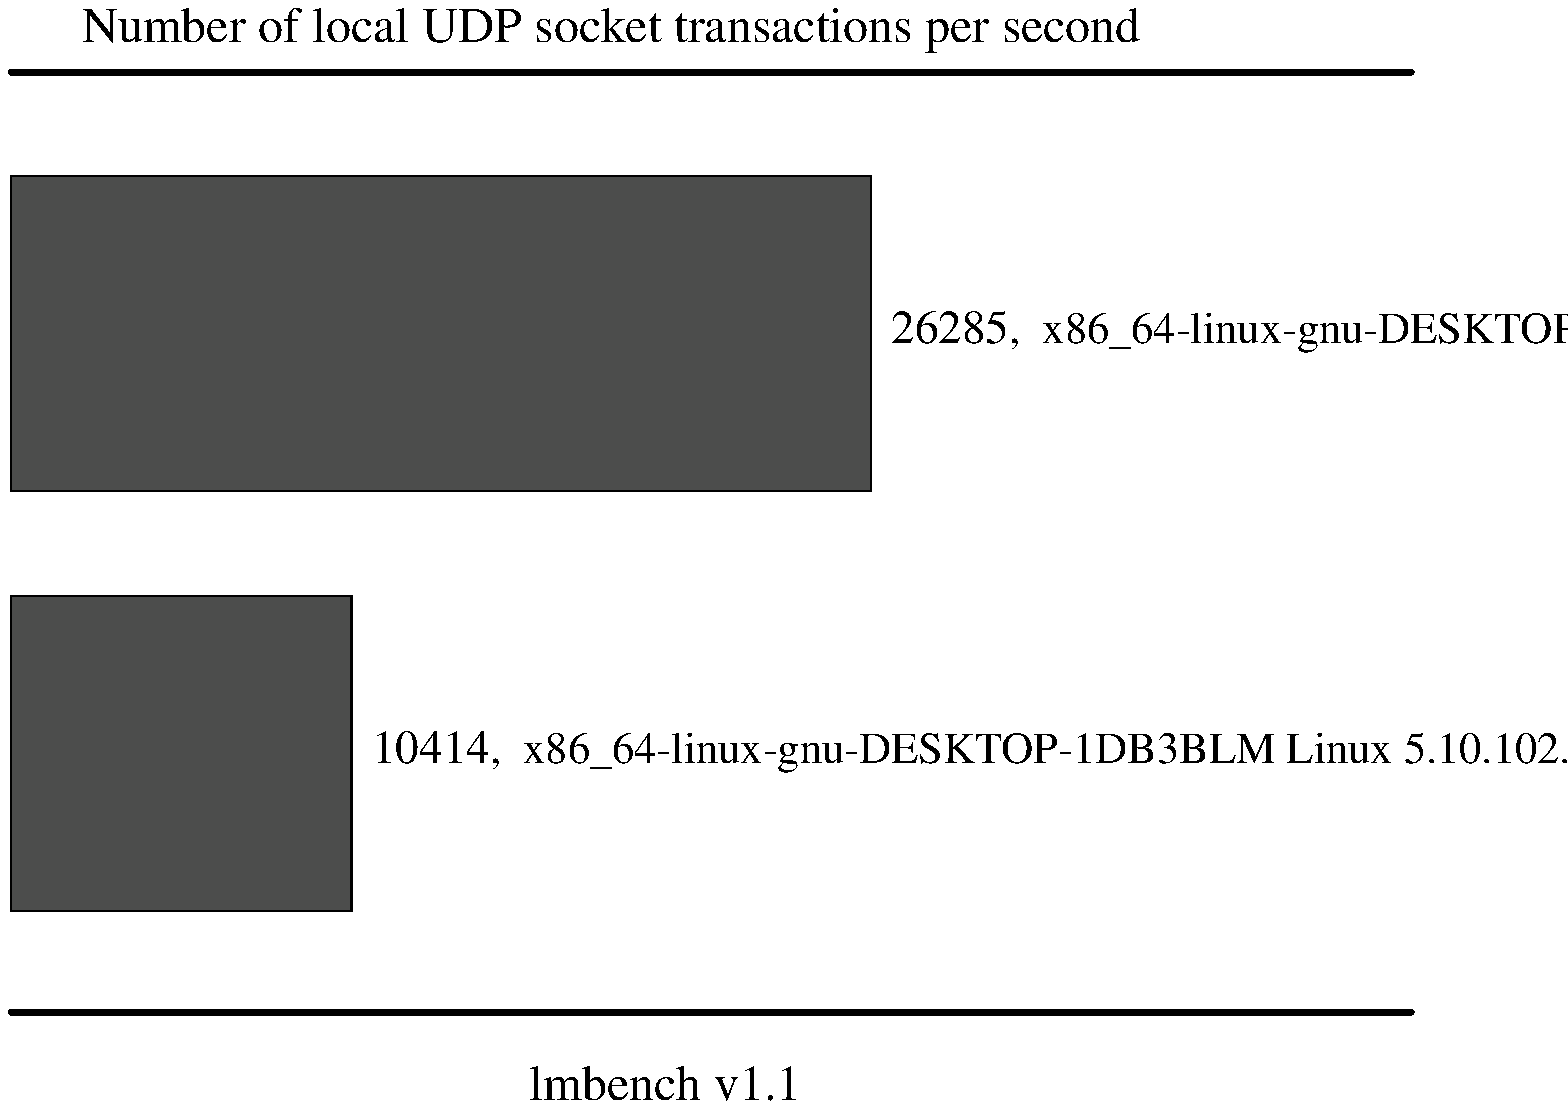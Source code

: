 .sp .75i
.po .23i
.ft R
.ps 16
.vs 21
.ce 100
\s+2Number of local UDP socket transactions per second\s0
.ce 0
.vs 
.PS
.ps 16
.vs 11
[
# Variables, tweek these.
	fillval = .12		# default fill value boxes
	xsize = 4.3		# width of the graph
	ysize = 4.2		# height of the graph
	n = 2
	boxpercent = 75 / 100
	gap = xsize / n * (1 - boxpercent)
	maxdata = 26285
	yscale = ysize / maxdata
	xscale = xsize / maxdata

# Draw the graph borders 
	O:	box invis ht ysize wid xsize
boxht = ysize / n * boxpercent
box fill .7 wid 26285 * xscale with .nw at O.nw - (0, gap /2 + 0 * (ysize/n))
"\s+126285\s0,  x86_64-linux-gnu-DESKTOP-1DB3BLM Linux 5.10.102.1,\  \s+138.0444\ usecs\s0" ljust at last box.e + .1,0
box fill .7 wid 10414 * xscale with .nw at O.nw - (0, gap /2 + 1 * (ysize/n))
"\s+110414\s0,  x86_64-linux-gnu-DESKTOP-1DB3BLM Linux 5.10.102.1,\  \s+196.0238\ usecs\s0" ljust at last box.e + .1,0
]
box invis wid last [].wid + .5 ht last [].ht + .5 with .nw at last [].nw + (-.25, .25)
move to last [].nw + 0,.25
line thick 2 right 7
move to last [].sw - 0,.25
line thick 2 right 7
.PE
.ft
.ps
.vs
.po
.po .5i
.ft R
.ps 16
.vs 21
.sp .5
.ce 100
\s+2lmbench v1.1\s0
.po
.ft
.ps
.vs
.ce 0
